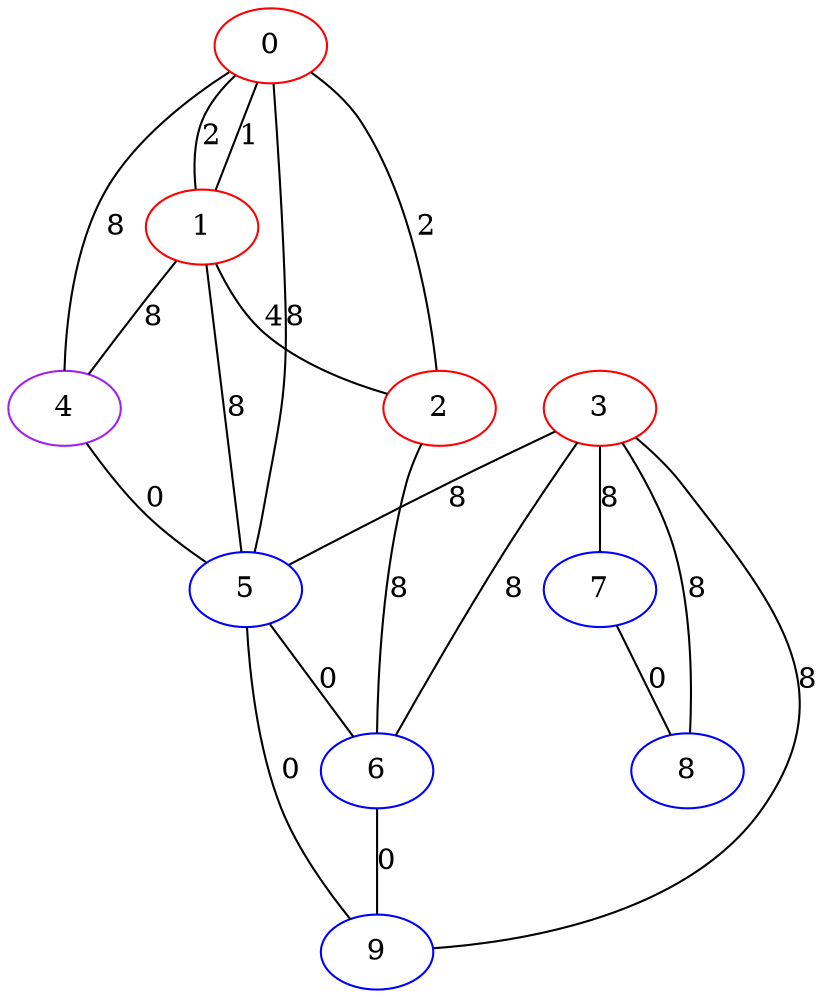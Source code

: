 graph "" {
0 [color=red, weight=1];
1 [color=red, weight=1];
2 [color=red, weight=1];
3 [color=red, weight=1];
4 [color=purple, weight=4];
5 [color=blue, weight=3];
6 [color=blue, weight=3];
7 [color=blue, weight=3];
8 [color=blue, weight=3];
9 [color=blue, weight=3];
0 -- 1  [key=0, label=1];
0 -- 1  [key=1, label=2];
0 -- 2  [key=0, label=2];
0 -- 4  [key=0, label=8];
0 -- 5  [key=0, label=8];
1 -- 2  [key=0, label=4];
1 -- 4  [key=0, label=8];
1 -- 5  [key=0, label=8];
2 -- 6  [key=0, label=8];
3 -- 8  [key=0, label=8];
3 -- 9  [key=0, label=8];
3 -- 5  [key=0, label=8];
3 -- 6  [key=0, label=8];
3 -- 7  [key=0, label=8];
4 -- 5  [key=0, label=0];
5 -- 6  [key=0, label=0];
5 -- 9  [key=0, label=0];
6 -- 9  [key=0, label=0];
7 -- 8  [key=0, label=0];
}
